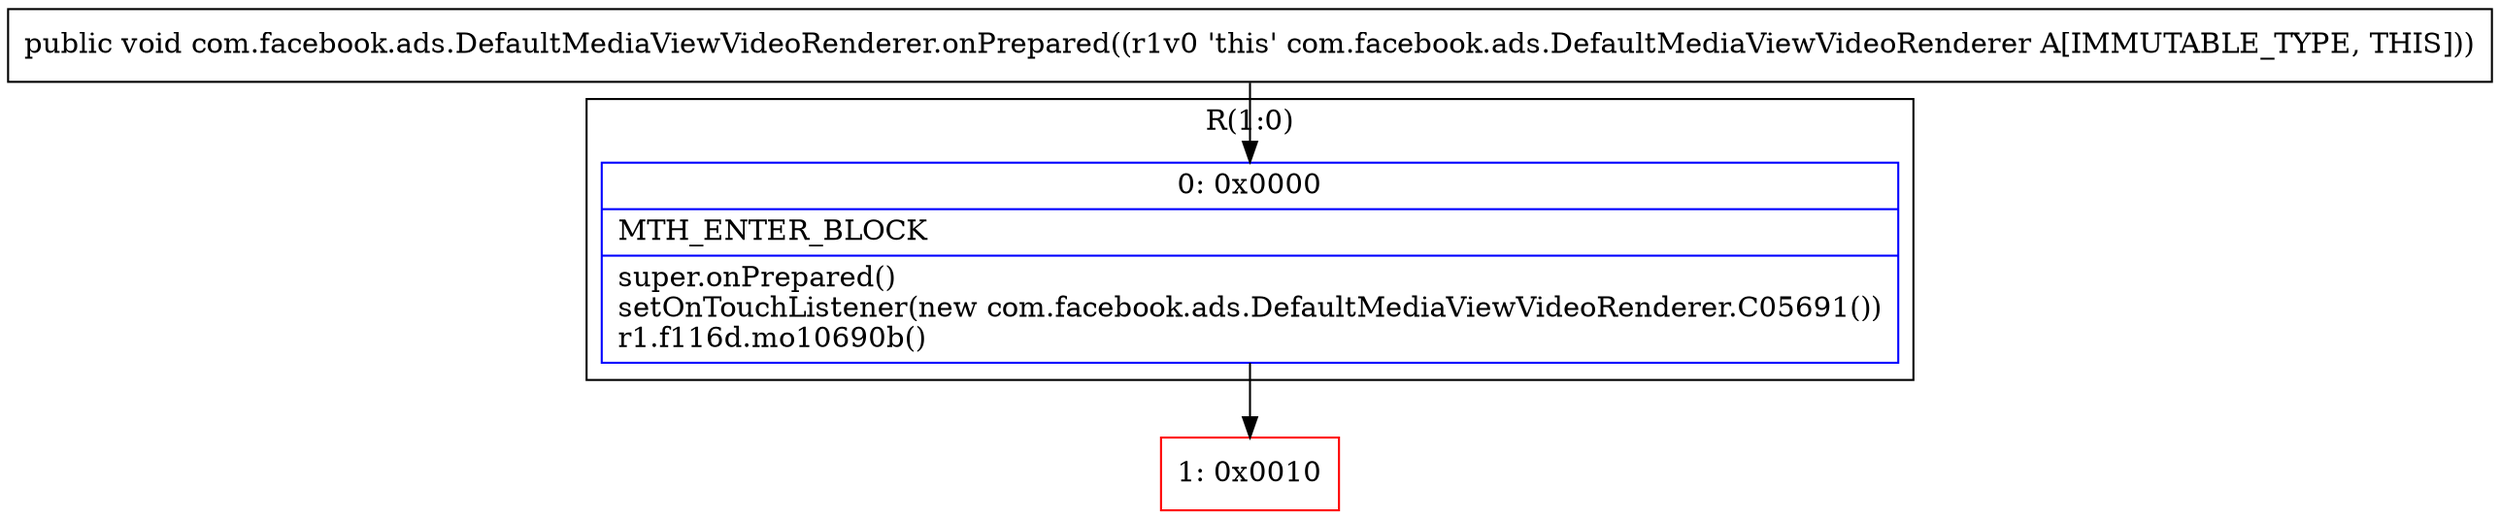digraph "CFG forcom.facebook.ads.DefaultMediaViewVideoRenderer.onPrepared()V" {
subgraph cluster_Region_1691439442 {
label = "R(1:0)";
node [shape=record,color=blue];
Node_0 [shape=record,label="{0\:\ 0x0000|MTH_ENTER_BLOCK\l|super.onPrepared()\lsetOnTouchListener(new com.facebook.ads.DefaultMediaViewVideoRenderer.C05691())\lr1.f116d.mo10690b()\l}"];
}
Node_1 [shape=record,color=red,label="{1\:\ 0x0010}"];
MethodNode[shape=record,label="{public void com.facebook.ads.DefaultMediaViewVideoRenderer.onPrepared((r1v0 'this' com.facebook.ads.DefaultMediaViewVideoRenderer A[IMMUTABLE_TYPE, THIS])) }"];
MethodNode -> Node_0;
Node_0 -> Node_1;
}

